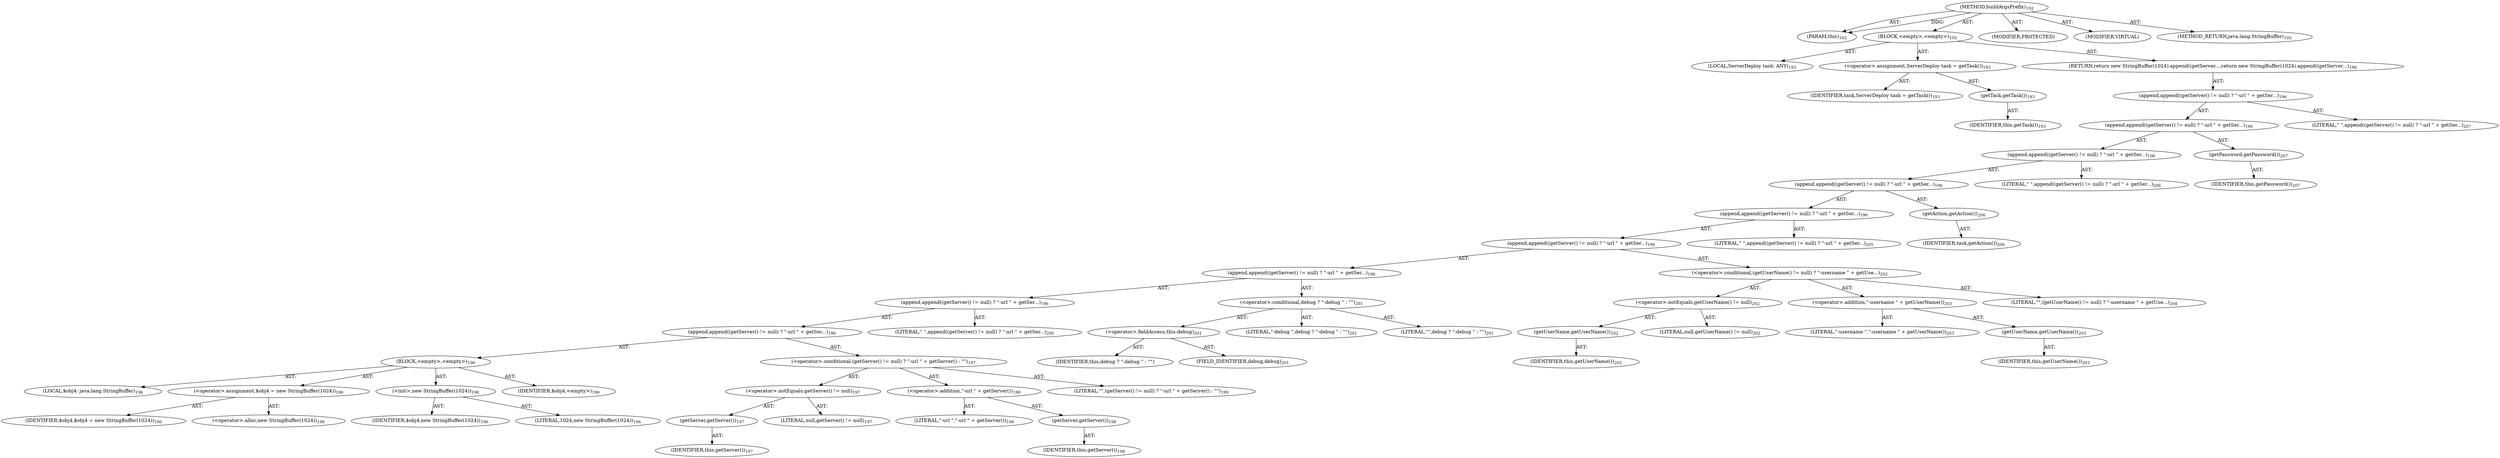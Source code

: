 digraph "buildArgsPrefix" {  
"111669149700" [label = <(METHOD,buildArgsPrefix)<SUB>192</SUB>> ]
"115964116996" [label = <(PARAM,this)<SUB>192</SUB>> ]
"25769803795" [label = <(BLOCK,&lt;empty&gt;,&lt;empty&gt;)<SUB>192</SUB>> ]
"94489280523" [label = <(LOCAL,ServerDeploy task: ANY)<SUB>193</SUB>> ]
"30064771164" [label = <(&lt;operator&gt;.assignment,ServerDeploy task = getTask())<SUB>193</SUB>> ]
"68719476823" [label = <(IDENTIFIER,task,ServerDeploy task = getTask())<SUB>193</SUB>> ]
"30064771165" [label = <(getTask,getTask())<SUB>193</SUB>> ]
"68719476747" [label = <(IDENTIFIER,this,getTask())<SUB>193</SUB>> ]
"146028888066" [label = <(RETURN,return new StringBuffer(1024).append((getServer...,return new StringBuffer(1024).append((getServer...)<SUB>196</SUB>> ]
"30064771166" [label = <(append,append((getServer() != null) ? &quot;-url &quot; + getSer...)<SUB>196</SUB>> ]
"30064771167" [label = <(append,append((getServer() != null) ? &quot;-url &quot; + getSer...)<SUB>196</SUB>> ]
"30064771168" [label = <(append,append((getServer() != null) ? &quot;-url &quot; + getSer...)<SUB>196</SUB>> ]
"30064771169" [label = <(append,append((getServer() != null) ? &quot;-url &quot; + getSer...)<SUB>196</SUB>> ]
"30064771170" [label = <(append,append((getServer() != null) ? &quot;-url &quot; + getSer...)<SUB>196</SUB>> ]
"30064771171" [label = <(append,append((getServer() != null) ? &quot;-url &quot; + getSer...)<SUB>196</SUB>> ]
"30064771172" [label = <(append,append((getServer() != null) ? &quot;-url &quot; + getSer...)<SUB>196</SUB>> ]
"30064771173" [label = <(append,append((getServer() != null) ? &quot;-url &quot; + getSer...)<SUB>196</SUB>> ]
"30064771174" [label = <(append,append((getServer() != null) ? &quot;-url &quot; + getSer...)<SUB>196</SUB>> ]
"25769803796" [label = <(BLOCK,&lt;empty&gt;,&lt;empty&gt;)<SUB>196</SUB>> ]
"94489280524" [label = <(LOCAL,$obj4: java.lang.StringBuffer)<SUB>196</SUB>> ]
"30064771175" [label = <(&lt;operator&gt;.assignment,$obj4 = new StringBuffer(1024))<SUB>196</SUB>> ]
"68719476824" [label = <(IDENTIFIER,$obj4,$obj4 = new StringBuffer(1024))<SUB>196</SUB>> ]
"30064771176" [label = <(&lt;operator&gt;.alloc,new StringBuffer(1024))<SUB>196</SUB>> ]
"30064771177" [label = <(&lt;init&gt;,new StringBuffer(1024))<SUB>196</SUB>> ]
"68719476825" [label = <(IDENTIFIER,$obj4,new StringBuffer(1024))<SUB>196</SUB>> ]
"90194313234" [label = <(LITERAL,1024,new StringBuffer(1024))<SUB>196</SUB>> ]
"68719476826" [label = <(IDENTIFIER,$obj4,&lt;empty&gt;)<SUB>196</SUB>> ]
"30064771178" [label = <(&lt;operator&gt;.conditional,(getServer() != null) ? &quot;-url &quot; + getServer() : &quot;&quot;)<SUB>197</SUB>> ]
"30064771179" [label = <(&lt;operator&gt;.notEquals,getServer() != null)<SUB>197</SUB>> ]
"30064771180" [label = <(getServer,getServer())<SUB>197</SUB>> ]
"68719476751" [label = <(IDENTIFIER,this,getServer())<SUB>197</SUB>> ]
"90194313235" [label = <(LITERAL,null,getServer() != null)<SUB>197</SUB>> ]
"30064771181" [label = <(&lt;operator&gt;.addition,&quot;-url &quot; + getServer())<SUB>198</SUB>> ]
"90194313236" [label = <(LITERAL,&quot;-url &quot;,&quot;-url &quot; + getServer())<SUB>198</SUB>> ]
"30064771182" [label = <(getServer,getServer())<SUB>198</SUB>> ]
"68719476752" [label = <(IDENTIFIER,this,getServer())<SUB>198</SUB>> ]
"90194313237" [label = <(LITERAL,&quot;&quot;,(getServer() != null) ? &quot;-url &quot; + getServer() : &quot;&quot;)<SUB>199</SUB>> ]
"90194313238" [label = <(LITERAL,&quot; &quot;,append((getServer() != null) ? &quot;-url &quot; + getSer...)<SUB>200</SUB>> ]
"30064771183" [label = <(&lt;operator&gt;.conditional,debug ? &quot;-debug &quot; : &quot;&quot;)<SUB>201</SUB>> ]
"30064771184" [label = <(&lt;operator&gt;.fieldAccess,this.debug)<SUB>201</SUB>> ]
"68719476827" [label = <(IDENTIFIER,this,debug ? &quot;-debug &quot; : &quot;&quot;)> ]
"55834574854" [label = <(FIELD_IDENTIFIER,debug,debug)<SUB>201</SUB>> ]
"90194313239" [label = <(LITERAL,&quot;-debug &quot;,debug ? &quot;-debug &quot; : &quot;&quot;)<SUB>201</SUB>> ]
"90194313240" [label = <(LITERAL,&quot;&quot;,debug ? &quot;-debug &quot; : &quot;&quot;)<SUB>201</SUB>> ]
"30064771185" [label = <(&lt;operator&gt;.conditional,(getUserName() != null) ? &quot;-username &quot; + getUse...)<SUB>202</SUB>> ]
"30064771186" [label = <(&lt;operator&gt;.notEquals,getUserName() != null)<SUB>202</SUB>> ]
"30064771187" [label = <(getUserName,getUserName())<SUB>202</SUB>> ]
"68719476749" [label = <(IDENTIFIER,this,getUserName())<SUB>202</SUB>> ]
"90194313241" [label = <(LITERAL,null,getUserName() != null)<SUB>202</SUB>> ]
"30064771188" [label = <(&lt;operator&gt;.addition,&quot;-username &quot; + getUserName())<SUB>203</SUB>> ]
"90194313242" [label = <(LITERAL,&quot;-username &quot;,&quot;-username &quot; + getUserName())<SUB>203</SUB>> ]
"30064771189" [label = <(getUserName,getUserName())<SUB>203</SUB>> ]
"68719476750" [label = <(IDENTIFIER,this,getUserName())<SUB>203</SUB>> ]
"90194313243" [label = <(LITERAL,&quot;&quot;,(getUserName() != null) ? &quot;-username &quot; + getUse...)<SUB>204</SUB>> ]
"90194313244" [label = <(LITERAL,&quot; &quot;,append((getServer() != null) ? &quot;-url &quot; + getSer...)<SUB>205</SUB>> ]
"30064771190" [label = <(getAction,getAction())<SUB>206</SUB>> ]
"68719476828" [label = <(IDENTIFIER,task,getAction())<SUB>206</SUB>> ]
"90194313245" [label = <(LITERAL,&quot; &quot;,append((getServer() != null) ? &quot;-url &quot; + getSer...)<SUB>206</SUB>> ]
"30064771191" [label = <(getPassword,getPassword())<SUB>207</SUB>> ]
"68719476748" [label = <(IDENTIFIER,this,getPassword())<SUB>207</SUB>> ]
"90194313246" [label = <(LITERAL,&quot; &quot;,append((getServer() != null) ? &quot;-url &quot; + getSer...)<SUB>207</SUB>> ]
"133143986191" [label = <(MODIFIER,PROTECTED)> ]
"133143986192" [label = <(MODIFIER,VIRTUAL)> ]
"128849018884" [label = <(METHOD_RETURN,java.lang.StringBuffer)<SUB>192</SUB>> ]
  "111669149700" -> "115964116996"  [ label = "AST: "] 
  "111669149700" -> "25769803795"  [ label = "AST: "] 
  "111669149700" -> "133143986191"  [ label = "AST: "] 
  "111669149700" -> "133143986192"  [ label = "AST: "] 
  "111669149700" -> "128849018884"  [ label = "AST: "] 
  "25769803795" -> "94489280523"  [ label = "AST: "] 
  "25769803795" -> "30064771164"  [ label = "AST: "] 
  "25769803795" -> "146028888066"  [ label = "AST: "] 
  "30064771164" -> "68719476823"  [ label = "AST: "] 
  "30064771164" -> "30064771165"  [ label = "AST: "] 
  "30064771165" -> "68719476747"  [ label = "AST: "] 
  "146028888066" -> "30064771166"  [ label = "AST: "] 
  "30064771166" -> "30064771167"  [ label = "AST: "] 
  "30064771166" -> "90194313246"  [ label = "AST: "] 
  "30064771167" -> "30064771168"  [ label = "AST: "] 
  "30064771167" -> "30064771191"  [ label = "AST: "] 
  "30064771168" -> "30064771169"  [ label = "AST: "] 
  "30064771168" -> "90194313245"  [ label = "AST: "] 
  "30064771169" -> "30064771170"  [ label = "AST: "] 
  "30064771169" -> "30064771190"  [ label = "AST: "] 
  "30064771170" -> "30064771171"  [ label = "AST: "] 
  "30064771170" -> "90194313244"  [ label = "AST: "] 
  "30064771171" -> "30064771172"  [ label = "AST: "] 
  "30064771171" -> "30064771185"  [ label = "AST: "] 
  "30064771172" -> "30064771173"  [ label = "AST: "] 
  "30064771172" -> "30064771183"  [ label = "AST: "] 
  "30064771173" -> "30064771174"  [ label = "AST: "] 
  "30064771173" -> "90194313238"  [ label = "AST: "] 
  "30064771174" -> "25769803796"  [ label = "AST: "] 
  "30064771174" -> "30064771178"  [ label = "AST: "] 
  "25769803796" -> "94489280524"  [ label = "AST: "] 
  "25769803796" -> "30064771175"  [ label = "AST: "] 
  "25769803796" -> "30064771177"  [ label = "AST: "] 
  "25769803796" -> "68719476826"  [ label = "AST: "] 
  "30064771175" -> "68719476824"  [ label = "AST: "] 
  "30064771175" -> "30064771176"  [ label = "AST: "] 
  "30064771177" -> "68719476825"  [ label = "AST: "] 
  "30064771177" -> "90194313234"  [ label = "AST: "] 
  "30064771178" -> "30064771179"  [ label = "AST: "] 
  "30064771178" -> "30064771181"  [ label = "AST: "] 
  "30064771178" -> "90194313237"  [ label = "AST: "] 
  "30064771179" -> "30064771180"  [ label = "AST: "] 
  "30064771179" -> "90194313235"  [ label = "AST: "] 
  "30064771180" -> "68719476751"  [ label = "AST: "] 
  "30064771181" -> "90194313236"  [ label = "AST: "] 
  "30064771181" -> "30064771182"  [ label = "AST: "] 
  "30064771182" -> "68719476752"  [ label = "AST: "] 
  "30064771183" -> "30064771184"  [ label = "AST: "] 
  "30064771183" -> "90194313239"  [ label = "AST: "] 
  "30064771183" -> "90194313240"  [ label = "AST: "] 
  "30064771184" -> "68719476827"  [ label = "AST: "] 
  "30064771184" -> "55834574854"  [ label = "AST: "] 
  "30064771185" -> "30064771186"  [ label = "AST: "] 
  "30064771185" -> "30064771188"  [ label = "AST: "] 
  "30064771185" -> "90194313243"  [ label = "AST: "] 
  "30064771186" -> "30064771187"  [ label = "AST: "] 
  "30064771186" -> "90194313241"  [ label = "AST: "] 
  "30064771187" -> "68719476749"  [ label = "AST: "] 
  "30064771188" -> "90194313242"  [ label = "AST: "] 
  "30064771188" -> "30064771189"  [ label = "AST: "] 
  "30064771189" -> "68719476750"  [ label = "AST: "] 
  "30064771190" -> "68719476828"  [ label = "AST: "] 
  "30064771191" -> "68719476748"  [ label = "AST: "] 
  "111669149700" -> "115964116996"  [ label = "DDG: "] 
}
